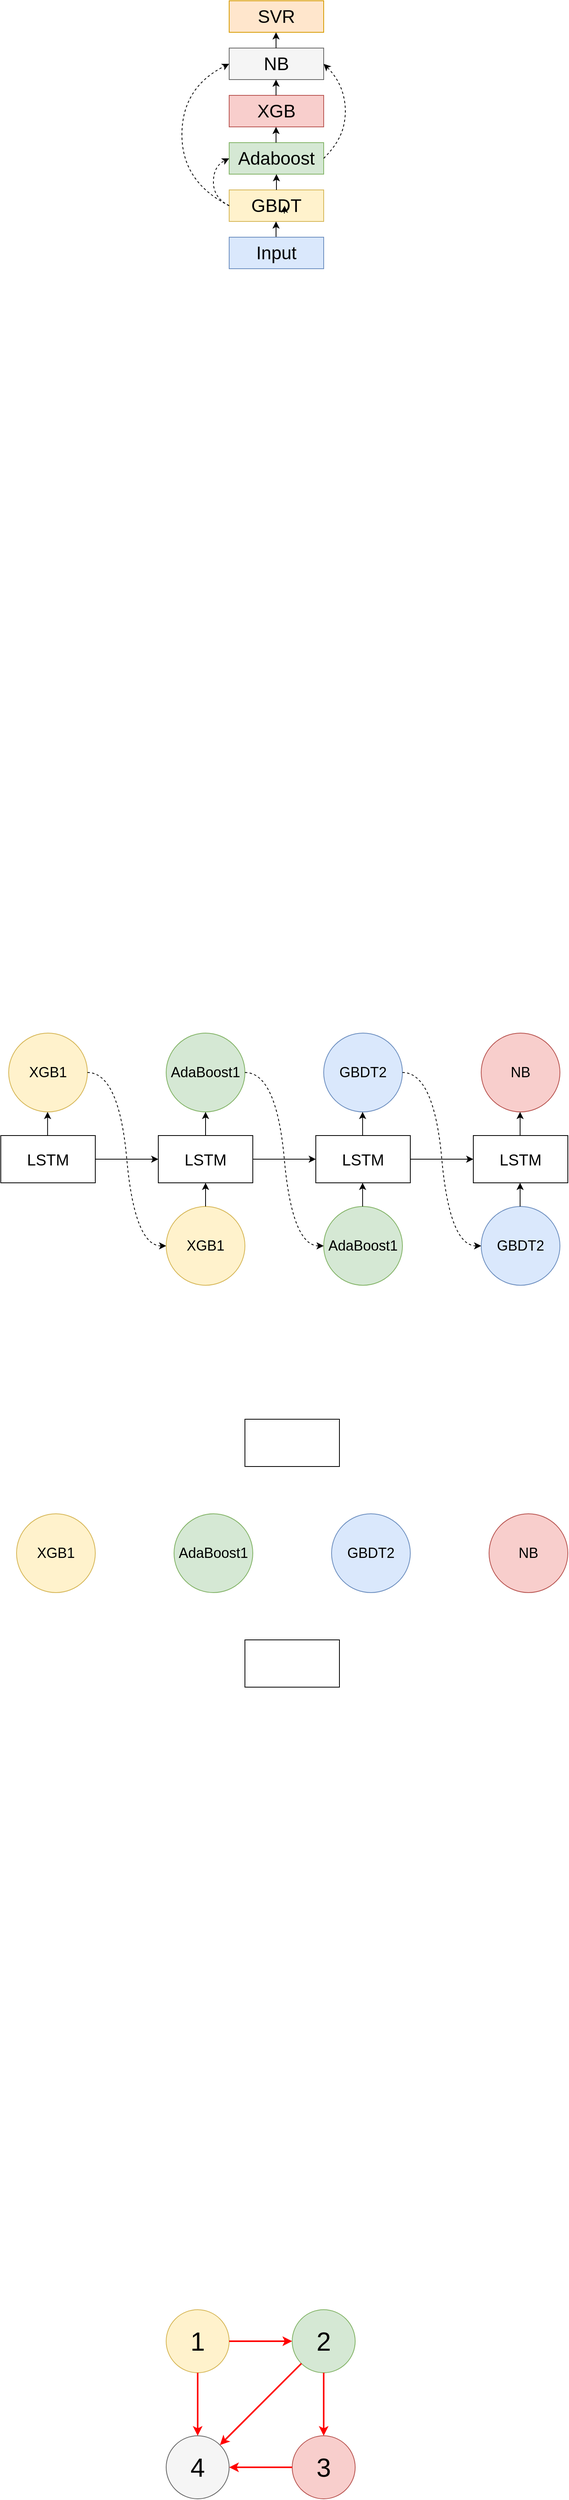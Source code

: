 <mxfile version="14.4.9" type="github">
  <diagram id="kgpKYQtTHZ0yAKxKKP6v" name="Page-1">
    <mxGraphModel dx="1226" dy="843" grid="1" gridSize="10" guides="1" tooltips="1" connect="1" arrows="1" fold="1" page="1" pageScale="1" pageWidth="850" pageHeight="1100" math="0" shadow="0">
      <root>
        <mxCell id="0" />
        <mxCell id="1" parent="0" />
        <mxCell id="vWota-20edO6ia-WjHYR-1" value="" style="rounded=0;whiteSpace=wrap;html=1;fillColor=#ffe6cc;strokeColor=#d79b00;" parent="1" vertex="1">
          <mxGeometry x="330" y="80" width="120" height="40" as="geometry" />
        </mxCell>
        <mxCell id="vWota-20edO6ia-WjHYR-3" value="" style="rounded=0;whiteSpace=wrap;html=1;fillColor=#f5f5f5;strokeColor=#666666;fontColor=#333333;" parent="1" vertex="1">
          <mxGeometry x="330" y="140" width="120" height="40" as="geometry" />
        </mxCell>
        <mxCell id="vWota-20edO6ia-WjHYR-4" value="" style="rounded=0;whiteSpace=wrap;html=1;fillColor=#f8cecc;strokeColor=#b85450;" parent="1" vertex="1">
          <mxGeometry x="330" y="200" width="120" height="40" as="geometry" />
        </mxCell>
        <mxCell id="vWota-20edO6ia-WjHYR-5" value="" style="rounded=0;whiteSpace=wrap;html=1;fillColor=#d5e8d4;strokeColor=#82b366;" parent="1" vertex="1">
          <mxGeometry x="330" y="260" width="120" height="40" as="geometry" />
        </mxCell>
        <mxCell id="vWota-20edO6ia-WjHYR-6" value="" style="rounded=0;whiteSpace=wrap;html=1;fillColor=#fff2cc;strokeColor=#d6b656;" parent="1" vertex="1">
          <mxGeometry x="330" y="320" width="120" height="40" as="geometry" />
        </mxCell>
        <mxCell id="vWota-20edO6ia-WjHYR-7" value="" style="endArrow=classic;html=1;exitX=0.5;exitY=0;exitDx=0;exitDy=0;entryX=0.5;entryY=1;entryDx=0;entryDy=0;" parent="1" source="vWota-20edO6ia-WjHYR-6" target="vWota-20edO6ia-WjHYR-5" edge="1">
          <mxGeometry width="50" height="50" relative="1" as="geometry">
            <mxPoint x="400" y="270" as="sourcePoint" />
            <mxPoint x="450" y="220" as="targetPoint" />
          </mxGeometry>
        </mxCell>
        <mxCell id="vWota-20edO6ia-WjHYR-8" value="" style="endArrow=classic;html=1;exitX=0.5;exitY=0;exitDx=0;exitDy=0;entryX=0.5;entryY=1;entryDx=0;entryDy=0;" parent="1" edge="1">
          <mxGeometry width="50" height="50" relative="1" as="geometry">
            <mxPoint x="389.5" y="260" as="sourcePoint" />
            <mxPoint x="389.5" y="240" as="targetPoint" />
          </mxGeometry>
        </mxCell>
        <mxCell id="vWota-20edO6ia-WjHYR-9" value="" style="endArrow=classic;html=1;exitX=0.5;exitY=0;exitDx=0;exitDy=0;entryX=0.5;entryY=1;entryDx=0;entryDy=0;" parent="1" edge="1">
          <mxGeometry width="50" height="50" relative="1" as="geometry">
            <mxPoint x="389.5" y="380" as="sourcePoint" />
            <mxPoint x="389.5" y="360" as="targetPoint" />
          </mxGeometry>
        </mxCell>
        <mxCell id="vWota-20edO6ia-WjHYR-10" value="" style="endArrow=classic;html=1;exitX=0.5;exitY=0;exitDx=0;exitDy=0;entryX=0.5;entryY=1;entryDx=0;entryDy=0;" parent="1" edge="1">
          <mxGeometry width="50" height="50" relative="1" as="geometry">
            <mxPoint x="389.5" y="140" as="sourcePoint" />
            <mxPoint x="389.5" y="120" as="targetPoint" />
          </mxGeometry>
        </mxCell>
        <mxCell id="vWota-20edO6ia-WjHYR-11" value="" style="endArrow=classic;html=1;exitX=0.5;exitY=0;exitDx=0;exitDy=0;entryX=0.5;entryY=1;entryDx=0;entryDy=0;" parent="1" edge="1">
          <mxGeometry width="50" height="50" relative="1" as="geometry">
            <mxPoint x="389.5" y="200" as="sourcePoint" />
            <mxPoint x="389.5" y="180" as="targetPoint" />
          </mxGeometry>
        </mxCell>
        <mxCell id="vWota-20edO6ia-WjHYR-12" value="" style="rounded=0;whiteSpace=wrap;html=1;fillColor=#dae8fc;strokeColor=#6c8ebf;" parent="1" vertex="1">
          <mxGeometry x="330" y="380" width="120" height="40" as="geometry" />
        </mxCell>
        <mxCell id="vWota-20edO6ia-WjHYR-13" value="&lt;font style=&quot;font-size: 23px&quot;&gt;Input&lt;/font&gt;" style="text;html=1;strokeColor=none;fillColor=none;align=center;verticalAlign=middle;whiteSpace=wrap;rounded=0;" parent="1" vertex="1">
          <mxGeometry x="370" y="390" width="40" height="20" as="geometry" />
        </mxCell>
        <mxCell id="vWota-20edO6ia-WjHYR-15" value="&lt;span style=&quot;font-size: 23px&quot;&gt;GBDT&lt;/span&gt;" style="text;html=1;strokeColor=none;fillColor=none;align=center;verticalAlign=middle;whiteSpace=wrap;rounded=0;" parent="1" vertex="1">
          <mxGeometry x="370" y="330" width="40" height="20" as="geometry" />
        </mxCell>
        <mxCell id="vWota-20edO6ia-WjHYR-16" value="&lt;span style=&quot;font-size: 23px&quot;&gt;Adaboost&lt;br&gt;&lt;/span&gt;" style="text;html=1;strokeColor=none;fillColor=none;align=center;verticalAlign=middle;whiteSpace=wrap;rounded=0;" parent="1" vertex="1">
          <mxGeometry x="370" y="270" width="40" height="20" as="geometry" />
        </mxCell>
        <mxCell id="vWota-20edO6ia-WjHYR-19" value="&lt;span style=&quot;font-size: 23px&quot;&gt;XGB&lt;/span&gt;" style="text;html=1;strokeColor=none;fillColor=none;align=center;verticalAlign=middle;whiteSpace=wrap;rounded=0;" parent="1" vertex="1">
          <mxGeometry x="370" y="210" width="40" height="20" as="geometry" />
        </mxCell>
        <mxCell id="vWota-20edO6ia-WjHYR-21" value="&lt;span style=&quot;font-size: 23px&quot;&gt;NB&lt;/span&gt;" style="text;html=1;strokeColor=none;fillColor=none;align=center;verticalAlign=middle;whiteSpace=wrap;rounded=0;" parent="1" vertex="1">
          <mxGeometry x="370" y="150" width="40" height="20" as="geometry" />
        </mxCell>
        <mxCell id="vWota-20edO6ia-WjHYR-22" value="&lt;span style=&quot;font-size: 23px&quot;&gt;SVR&lt;/span&gt;" style="text;html=1;strokeColor=none;fillColor=none;align=center;verticalAlign=middle;whiteSpace=wrap;rounded=0;" parent="1" vertex="1">
          <mxGeometry x="370" y="90" width="40" height="20" as="geometry" />
        </mxCell>
        <mxCell id="vWota-20edO6ia-WjHYR-27" value="" style="curved=1;endArrow=classic;html=1;dashed=1;entryX=0;entryY=0.5;entryDx=0;entryDy=0;exitX=0;exitY=0.5;exitDx=0;exitDy=0;" parent="1" source="vWota-20edO6ia-WjHYR-6" target="vWota-20edO6ia-WjHYR-3" edge="1">
          <mxGeometry width="50" height="50" relative="1" as="geometry">
            <mxPoint x="400" y="290" as="sourcePoint" />
            <mxPoint x="450" y="240" as="targetPoint" />
            <Array as="points">
              <mxPoint x="270" y="310" />
              <mxPoint x="270" y="190" />
            </Array>
          </mxGeometry>
        </mxCell>
        <mxCell id="vWota-20edO6ia-WjHYR-28" value="" style="curved=1;endArrow=classic;html=1;dashed=1;entryX=0;entryY=0.5;entryDx=0;entryDy=0;" parent="1" target="vWota-20edO6ia-WjHYR-5" edge="1">
          <mxGeometry width="50" height="50" relative="1" as="geometry">
            <mxPoint x="330" y="340" as="sourcePoint" />
            <mxPoint x="340" y="170" as="targetPoint" />
            <Array as="points">
              <mxPoint x="310" y="330" />
              <mxPoint x="310" y="290" />
            </Array>
          </mxGeometry>
        </mxCell>
        <mxCell id="vWota-20edO6ia-WjHYR-30" value="" style="curved=1;endArrow=classic;html=1;dashed=1;entryX=1;entryY=0.5;entryDx=0;entryDy=0;exitX=1;exitY=0.5;exitDx=0;exitDy=0;shadow=0;" parent="1" edge="1">
          <mxGeometry width="50" height="50" relative="1" as="geometry">
            <mxPoint x="450" y="280" as="sourcePoint" />
            <mxPoint x="450" y="160" as="targetPoint" />
            <Array as="points">
              <mxPoint x="470" y="260" />
              <mxPoint x="480" y="220" />
              <mxPoint x="470" y="180" />
            </Array>
          </mxGeometry>
        </mxCell>
        <mxCell id="vWota-20edO6ia-WjHYR-31" value="" style="ellipse;whiteSpace=wrap;html=1;aspect=fixed;fillColor=#fff2cc;strokeColor=#d6b656;" parent="1" vertex="1">
          <mxGeometry x="250" y="3010" width="80" height="80" as="geometry" />
        </mxCell>
        <mxCell id="vWota-20edO6ia-WjHYR-32" value="" style="ellipse;whiteSpace=wrap;html=1;aspect=fixed;fillColor=#d5e8d4;strokeColor=#82b366;" parent="1" vertex="1">
          <mxGeometry x="410" y="3010" width="80" height="80" as="geometry" />
        </mxCell>
        <mxCell id="vWota-20edO6ia-WjHYR-34" value="" style="ellipse;whiteSpace=wrap;html=1;aspect=fixed;fillColor=#f8cecc;strokeColor=#b85450;" parent="1" vertex="1">
          <mxGeometry x="410" y="3170" width="80" height="80" as="geometry" />
        </mxCell>
        <mxCell id="vWota-20edO6ia-WjHYR-35" value="" style="ellipse;whiteSpace=wrap;html=1;aspect=fixed;fillColor=#f5f5f5;strokeColor=#666666;fontColor=#333333;" parent="1" vertex="1">
          <mxGeometry x="250" y="3170" width="80" height="80" as="geometry" />
        </mxCell>
        <mxCell id="vWota-20edO6ia-WjHYR-37" value="" style="endArrow=classic;html=1;shadow=0;strokeColor=#FF0000;strokeWidth=2;exitX=1;exitY=0.5;exitDx=0;exitDy=0;entryX=0;entryY=0.5;entryDx=0;entryDy=0;" parent="1" source="vWota-20edO6ia-WjHYR-31" target="vWota-20edO6ia-WjHYR-32" edge="1">
          <mxGeometry width="50" height="50" relative="1" as="geometry">
            <mxPoint x="470" y="3140" as="sourcePoint" />
            <mxPoint x="520" y="3090" as="targetPoint" />
          </mxGeometry>
        </mxCell>
        <mxCell id="vWota-20edO6ia-WjHYR-38" value="" style="endArrow=classic;html=1;shadow=0;strokeColor=#FF0000;strokeWidth=2;exitX=0.5;exitY=1;exitDx=0;exitDy=0;entryX=0.5;entryY=0;entryDx=0;entryDy=0;" parent="1" source="vWota-20edO6ia-WjHYR-31" target="vWota-20edO6ia-WjHYR-35" edge="1">
          <mxGeometry width="50" height="50" relative="1" as="geometry">
            <mxPoint x="470" y="3140" as="sourcePoint" />
            <mxPoint x="520" y="3090" as="targetPoint" />
          </mxGeometry>
        </mxCell>
        <mxCell id="vWota-20edO6ia-WjHYR-39" value="" style="endArrow=classic;html=1;shadow=0;strokeColor=#FF0000;strokeWidth=2;exitX=0;exitY=1;exitDx=0;exitDy=0;entryX=1;entryY=0;entryDx=0;entryDy=0;" parent="1" source="vWota-20edO6ia-WjHYR-32" target="vWota-20edO6ia-WjHYR-35" edge="1">
          <mxGeometry width="50" height="50" relative="1" as="geometry">
            <mxPoint x="470" y="3230" as="sourcePoint" />
            <mxPoint x="520" y="3180" as="targetPoint" />
          </mxGeometry>
        </mxCell>
        <mxCell id="vWota-20edO6ia-WjHYR-40" value="" style="endArrow=classic;html=1;shadow=0;strokeColor=#FF0000;strokeWidth=2;exitX=0.5;exitY=1;exitDx=0;exitDy=0;entryX=0.5;entryY=0;entryDx=0;entryDy=0;" parent="1" source="vWota-20edO6ia-WjHYR-32" target="vWota-20edO6ia-WjHYR-34" edge="1">
          <mxGeometry width="50" height="50" relative="1" as="geometry">
            <mxPoint x="470" y="3170" as="sourcePoint" />
            <mxPoint x="520" y="3120" as="targetPoint" />
          </mxGeometry>
        </mxCell>
        <mxCell id="vWota-20edO6ia-WjHYR-41" value="" style="endArrow=classic;html=1;shadow=0;strokeColor=#FF0000;strokeWidth=2;exitX=0;exitY=0.5;exitDx=0;exitDy=0;entryX=1;entryY=0.5;entryDx=0;entryDy=0;" parent="1" source="vWota-20edO6ia-WjHYR-34" target="vWota-20edO6ia-WjHYR-35" edge="1">
          <mxGeometry width="50" height="50" relative="1" as="geometry">
            <mxPoint x="471.716" y="3088.284" as="sourcePoint" />
            <mxPoint x="328.284" y="3231.716" as="targetPoint" />
          </mxGeometry>
        </mxCell>
        <mxCell id="vWota-20edO6ia-WjHYR-42" value="&lt;font style=&quot;font-size: 33px&quot;&gt;1&lt;/font&gt;" style="text;html=1;strokeColor=none;fillColor=none;align=center;verticalAlign=middle;whiteSpace=wrap;rounded=0;" parent="1" vertex="1">
          <mxGeometry x="270" y="3040" width="40" height="20" as="geometry" />
        </mxCell>
        <mxCell id="vWota-20edO6ia-WjHYR-45" value="&lt;font style=&quot;font-size: 33px&quot;&gt;4&lt;/font&gt;" style="text;html=1;strokeColor=none;fillColor=none;align=center;verticalAlign=middle;whiteSpace=wrap;rounded=0;" parent="1" vertex="1">
          <mxGeometry x="270" y="3200" width="40" height="20" as="geometry" />
        </mxCell>
        <mxCell id="vWota-20edO6ia-WjHYR-46" value="&lt;font style=&quot;font-size: 33px&quot;&gt;3&lt;/font&gt;" style="text;html=1;strokeColor=none;fillColor=none;align=center;verticalAlign=middle;whiteSpace=wrap;rounded=0;" parent="1" vertex="1">
          <mxGeometry x="430" y="3200" width="40" height="20" as="geometry" />
        </mxCell>
        <mxCell id="vWota-20edO6ia-WjHYR-47" value="&lt;font style=&quot;font-size: 33px&quot;&gt;2&lt;/font&gt;" style="text;html=1;strokeColor=none;fillColor=none;align=center;verticalAlign=middle;whiteSpace=wrap;rounded=0;" parent="1" vertex="1">
          <mxGeometry x="430" y="3040" width="40" height="20" as="geometry" />
        </mxCell>
        <mxCell id="teQEjOKlQ3uA6RheF-VM-1" value="" style="rounded=0;whiteSpace=wrap;html=1;" parent="1" vertex="1">
          <mxGeometry x="40" y="1520" width="120" height="60" as="geometry" />
        </mxCell>
        <mxCell id="teQEjOKlQ3uA6RheF-VM-2" value="" style="endArrow=classic;html=1;exitX=1;exitY=0.5;exitDx=0;exitDy=0;" parent="1" source="teQEjOKlQ3uA6RheF-VM-1" edge="1">
          <mxGeometry width="50" height="50" relative="1" as="geometry">
            <mxPoint x="210" y="1640" as="sourcePoint" />
            <mxPoint x="240" y="1550" as="targetPoint" />
          </mxGeometry>
        </mxCell>
        <mxCell id="teQEjOKlQ3uA6RheF-VM-11" value="" style="rounded=0;whiteSpace=wrap;html=1;" parent="1" vertex="1">
          <mxGeometry x="240" y="1520" width="120" height="60" as="geometry" />
        </mxCell>
        <mxCell id="teQEjOKlQ3uA6RheF-VM-12" value="" style="endArrow=classic;html=1;exitX=1;exitY=0.5;exitDx=0;exitDy=0;" parent="1" source="teQEjOKlQ3uA6RheF-VM-11" edge="1">
          <mxGeometry width="50" height="50" relative="1" as="geometry">
            <mxPoint x="410" y="1640" as="sourcePoint" />
            <mxPoint x="440.0" y="1550" as="targetPoint" />
          </mxGeometry>
        </mxCell>
        <mxCell id="teQEjOKlQ3uA6RheF-VM-13" value="" style="rounded=0;whiteSpace=wrap;html=1;" parent="1" vertex="1">
          <mxGeometry x="440" y="1520" width="120" height="60" as="geometry" />
        </mxCell>
        <mxCell id="teQEjOKlQ3uA6RheF-VM-14" value="" style="endArrow=classic;html=1;exitX=1;exitY=0.5;exitDx=0;exitDy=0;" parent="1" source="teQEjOKlQ3uA6RheF-VM-13" edge="1">
          <mxGeometry width="50" height="50" relative="1" as="geometry">
            <mxPoint x="610" y="1640" as="sourcePoint" />
            <mxPoint x="640.0" y="1550" as="targetPoint" />
          </mxGeometry>
        </mxCell>
        <mxCell id="teQEjOKlQ3uA6RheF-VM-15" value="" style="rounded=0;whiteSpace=wrap;html=1;" parent="1" vertex="1">
          <mxGeometry x="640" y="1520" width="120" height="60" as="geometry" />
        </mxCell>
        <mxCell id="teQEjOKlQ3uA6RheF-VM-18" value="" style="ellipse;whiteSpace=wrap;html=1;aspect=fixed;fillColor=#fff2cc;strokeColor=#d6b656;" parent="1" vertex="1">
          <mxGeometry x="50" y="1390" width="100" height="100" as="geometry" />
        </mxCell>
        <mxCell id="teQEjOKlQ3uA6RheF-VM-19" value="" style="ellipse;whiteSpace=wrap;html=1;aspect=fixed;fillColor=#fff2cc;strokeColor=#d6b656;" parent="1" vertex="1">
          <mxGeometry x="250" y="1610" width="100" height="100" as="geometry" />
        </mxCell>
        <mxCell id="teQEjOKlQ3uA6RheF-VM-20" value="" style="ellipse;whiteSpace=wrap;html=1;aspect=fixed;fillColor=#d5e8d4;strokeColor=#82b366;" parent="1" vertex="1">
          <mxGeometry x="250" y="1390" width="100" height="100" as="geometry" />
        </mxCell>
        <mxCell id="teQEjOKlQ3uA6RheF-VM-21" value="" style="ellipse;whiteSpace=wrap;html=1;aspect=fixed;fillColor=#dae8fc;strokeColor=#6c8ebf;" parent="1" vertex="1">
          <mxGeometry x="450" y="1390" width="100" height="100" as="geometry" />
        </mxCell>
        <mxCell id="teQEjOKlQ3uA6RheF-VM-22" value="" style="ellipse;whiteSpace=wrap;html=1;aspect=fixed;fillColor=#f8cecc;strokeColor=#b85450;" parent="1" vertex="1">
          <mxGeometry x="650" y="1390" width="100" height="100" as="geometry" />
        </mxCell>
        <mxCell id="teQEjOKlQ3uA6RheF-VM-23" value="" style="ellipse;whiteSpace=wrap;html=1;aspect=fixed;fillColor=#d5e8d4;strokeColor=#82b366;" parent="1" vertex="1">
          <mxGeometry x="450" y="1610" width="100" height="100" as="geometry" />
        </mxCell>
        <mxCell id="teQEjOKlQ3uA6RheF-VM-24" value="" style="ellipse;whiteSpace=wrap;html=1;aspect=fixed;fillColor=#dae8fc;strokeColor=#6c8ebf;" parent="1" vertex="1">
          <mxGeometry x="650" y="1610" width="100" height="100" as="geometry" />
        </mxCell>
        <mxCell id="teQEjOKlQ3uA6RheF-VM-26" style="edgeStyle=orthogonalEdgeStyle;rounded=0;orthogonalLoop=1;jettySize=auto;html=1;exitX=0.75;exitY=1;exitDx=0;exitDy=0;entryX=0.76;entryY=0.5;entryDx=0;entryDy=0;entryPerimeter=0;" parent="1" source="vWota-20edO6ia-WjHYR-15" target="vWota-20edO6ia-WjHYR-15" edge="1">
          <mxGeometry relative="1" as="geometry" />
        </mxCell>
        <mxCell id="teQEjOKlQ3uA6RheF-VM-27" value="&lt;font style=&quot;font-size: 20px&quot;&gt;LSTM&lt;/font&gt;" style="text;html=1;strokeColor=none;fillColor=none;align=center;verticalAlign=middle;whiteSpace=wrap;rounded=0;" parent="1" vertex="1">
          <mxGeometry x="80" y="1540" width="40" height="20" as="geometry" />
        </mxCell>
        <mxCell id="teQEjOKlQ3uA6RheF-VM-32" value="&lt;font style=&quot;font-size: 18px&quot;&gt;XGB1&lt;/font&gt;" style="text;html=1;strokeColor=none;fillColor=none;align=center;verticalAlign=middle;whiteSpace=wrap;rounded=0;" parent="1" vertex="1">
          <mxGeometry x="80" y="1430" width="40" height="20" as="geometry" />
        </mxCell>
        <mxCell id="teQEjOKlQ3uA6RheF-VM-34" value="&lt;font style=&quot;font-size: 18px&quot;&gt;AdaBoost1&lt;/font&gt;" style="text;html=1;strokeColor=none;fillColor=none;align=center;verticalAlign=middle;whiteSpace=wrap;rounded=0;" parent="1" vertex="1">
          <mxGeometry x="280" y="1430" width="40" height="20" as="geometry" />
        </mxCell>
        <mxCell id="teQEjOKlQ3uA6RheF-VM-35" value="&lt;font style=&quot;font-size: 18px&quot;&gt;XGB1&lt;/font&gt;" style="text;html=1;strokeColor=none;fillColor=none;align=center;verticalAlign=middle;whiteSpace=wrap;rounded=0;" parent="1" vertex="1">
          <mxGeometry x="280" y="1650" width="40" height="20" as="geometry" />
        </mxCell>
        <mxCell id="teQEjOKlQ3uA6RheF-VM-36" value="&lt;font style=&quot;font-size: 20px&quot;&gt;LSTM&lt;/font&gt;" style="text;html=1;strokeColor=none;fillColor=none;align=center;verticalAlign=middle;whiteSpace=wrap;rounded=0;" parent="1" vertex="1">
          <mxGeometry x="280" y="1540" width="40" height="20" as="geometry" />
        </mxCell>
        <mxCell id="teQEjOKlQ3uA6RheF-VM-37" value="&lt;font style=&quot;font-size: 20px&quot;&gt;LSTM&lt;/font&gt;" style="text;html=1;strokeColor=none;fillColor=none;align=center;verticalAlign=middle;whiteSpace=wrap;rounded=0;" parent="1" vertex="1">
          <mxGeometry x="480" y="1540" width="40" height="20" as="geometry" />
        </mxCell>
        <mxCell id="teQEjOKlQ3uA6RheF-VM-38" value="&lt;font style=&quot;font-size: 20px&quot;&gt;LSTM&lt;/font&gt;" style="text;html=1;strokeColor=none;fillColor=none;align=center;verticalAlign=middle;whiteSpace=wrap;rounded=0;" parent="1" vertex="1">
          <mxGeometry x="680" y="1540" width="40" height="20" as="geometry" />
        </mxCell>
        <mxCell id="teQEjOKlQ3uA6RheF-VM-39" value="&lt;font style=&quot;font-size: 18px&quot;&gt;AdaBoost1&lt;/font&gt;" style="text;html=1;strokeColor=none;fillColor=none;align=center;verticalAlign=middle;whiteSpace=wrap;rounded=0;" parent="1" vertex="1">
          <mxGeometry x="480" y="1650" width="40" height="20" as="geometry" />
        </mxCell>
        <mxCell id="teQEjOKlQ3uA6RheF-VM-43" value="&lt;font style=&quot;font-size: 18px&quot;&gt;GBDT2&lt;/font&gt;" style="text;html=1;strokeColor=none;fillColor=none;align=center;verticalAlign=middle;whiteSpace=wrap;rounded=0;" parent="1" vertex="1">
          <mxGeometry x="480" y="1430" width="40" height="20" as="geometry" />
        </mxCell>
        <mxCell id="teQEjOKlQ3uA6RheF-VM-44" value="&lt;font style=&quot;font-size: 18px&quot;&gt;GBDT2&lt;/font&gt;" style="text;html=1;strokeColor=none;fillColor=none;align=center;verticalAlign=middle;whiteSpace=wrap;rounded=0;" parent="1" vertex="1">
          <mxGeometry x="680" y="1650" width="40" height="20" as="geometry" />
        </mxCell>
        <mxCell id="teQEjOKlQ3uA6RheF-VM-45" value="&lt;font style=&quot;font-size: 18px&quot;&gt;NB&lt;/font&gt;" style="text;html=1;strokeColor=none;fillColor=none;align=center;verticalAlign=middle;whiteSpace=wrap;rounded=0;" parent="1" vertex="1">
          <mxGeometry x="680" y="1430" width="40" height="20" as="geometry" />
        </mxCell>
        <mxCell id="teQEjOKlQ3uA6RheF-VM-46" value="" style="endArrow=classic;html=1;entryX=0.5;entryY=1;entryDx=0;entryDy=0;exitX=0.5;exitY=0;exitDx=0;exitDy=0;" parent="1" source="teQEjOKlQ3uA6RheF-VM-19" target="teQEjOKlQ3uA6RheF-VM-11" edge="1">
          <mxGeometry width="50" height="50" relative="1" as="geometry">
            <mxPoint x="370" y="1600" as="sourcePoint" />
            <mxPoint x="420" y="1550" as="targetPoint" />
          </mxGeometry>
        </mxCell>
        <mxCell id="teQEjOKlQ3uA6RheF-VM-47" value="" style="endArrow=classic;html=1;entryX=0.5;entryY=1;entryDx=0;entryDy=0;exitX=0.5;exitY=0;exitDx=0;exitDy=0;" parent="1" edge="1">
          <mxGeometry width="50" height="50" relative="1" as="geometry">
            <mxPoint x="300.0" y="1520" as="sourcePoint" />
            <mxPoint x="300.0" y="1490" as="targetPoint" />
          </mxGeometry>
        </mxCell>
        <mxCell id="teQEjOKlQ3uA6RheF-VM-48" value="" style="endArrow=classic;html=1;entryX=0.5;entryY=1;entryDx=0;entryDy=0;exitX=0.5;exitY=0;exitDx=0;exitDy=0;" parent="1" edge="1">
          <mxGeometry width="50" height="50" relative="1" as="geometry">
            <mxPoint x="99.41" y="1520" as="sourcePoint" />
            <mxPoint x="99.41" y="1490" as="targetPoint" />
          </mxGeometry>
        </mxCell>
        <mxCell id="teQEjOKlQ3uA6RheF-VM-49" value="" style="endArrow=classic;html=1;entryX=0.5;entryY=1;entryDx=0;entryDy=0;exitX=0.5;exitY=0;exitDx=0;exitDy=0;" parent="1" edge="1">
          <mxGeometry width="50" height="50" relative="1" as="geometry">
            <mxPoint x="499.41" y="1520" as="sourcePoint" />
            <mxPoint x="499.41" y="1490" as="targetPoint" />
          </mxGeometry>
        </mxCell>
        <mxCell id="teQEjOKlQ3uA6RheF-VM-50" value="" style="endArrow=classic;html=1;entryX=0.5;entryY=1;entryDx=0;entryDy=0;exitX=0.5;exitY=0;exitDx=0;exitDy=0;" parent="1" edge="1">
          <mxGeometry width="50" height="50" relative="1" as="geometry">
            <mxPoint x="499.41" y="1610" as="sourcePoint" />
            <mxPoint x="499.41" y="1580" as="targetPoint" />
          </mxGeometry>
        </mxCell>
        <mxCell id="teQEjOKlQ3uA6RheF-VM-51" value="" style="endArrow=classic;html=1;entryX=0.5;entryY=1;entryDx=0;entryDy=0;exitX=0.5;exitY=0;exitDx=0;exitDy=0;" parent="1" edge="1">
          <mxGeometry width="50" height="50" relative="1" as="geometry">
            <mxPoint x="699.41" y="1520" as="sourcePoint" />
            <mxPoint x="699.41" y="1490" as="targetPoint" />
          </mxGeometry>
        </mxCell>
        <mxCell id="teQEjOKlQ3uA6RheF-VM-52" value="" style="endArrow=classic;html=1;entryX=0.5;entryY=1;entryDx=0;entryDy=0;exitX=0.5;exitY=0;exitDx=0;exitDy=0;" parent="1" edge="1">
          <mxGeometry width="50" height="50" relative="1" as="geometry">
            <mxPoint x="699.41" y="1610" as="sourcePoint" />
            <mxPoint x="699.41" y="1580" as="targetPoint" />
          </mxGeometry>
        </mxCell>
        <mxCell id="teQEjOKlQ3uA6RheF-VM-55" value="" style="curved=1;endArrow=classic;html=1;exitX=1;exitY=0.5;exitDx=0;exitDy=0;entryX=0;entryY=0.5;entryDx=0;entryDy=0;dashed=1;" parent="1" source="teQEjOKlQ3uA6RheF-VM-18" target="teQEjOKlQ3uA6RheF-VM-19" edge="1">
          <mxGeometry width="50" height="50" relative="1" as="geometry">
            <mxPoint x="370" y="1600" as="sourcePoint" />
            <mxPoint x="420" y="1550" as="targetPoint" />
            <Array as="points">
              <mxPoint x="190" y="1440" />
              <mxPoint x="210" y="1660" />
            </Array>
          </mxGeometry>
        </mxCell>
        <mxCell id="teQEjOKlQ3uA6RheF-VM-57" value="" style="curved=1;endArrow=classic;html=1;exitX=1;exitY=0.5;exitDx=0;exitDy=0;entryX=0;entryY=0.5;entryDx=0;entryDy=0;dashed=1;" parent="1" edge="1">
          <mxGeometry width="50" height="50" relative="1" as="geometry">
            <mxPoint x="350" y="1440" as="sourcePoint" />
            <mxPoint x="450.0" y="1660" as="targetPoint" />
            <Array as="points">
              <mxPoint x="390" y="1440" />
              <mxPoint x="410" y="1660" />
            </Array>
          </mxGeometry>
        </mxCell>
        <mxCell id="teQEjOKlQ3uA6RheF-VM-58" value="" style="curved=1;endArrow=classic;html=1;exitX=1;exitY=0.5;exitDx=0;exitDy=0;entryX=0;entryY=0.5;entryDx=0;entryDy=0;dashed=1;" parent="1" edge="1">
          <mxGeometry width="50" height="50" relative="1" as="geometry">
            <mxPoint x="550" y="1440" as="sourcePoint" />
            <mxPoint x="650.0" y="1660" as="targetPoint" />
            <Array as="points">
              <mxPoint x="590" y="1440" />
              <mxPoint x="610" y="1660" />
            </Array>
          </mxGeometry>
        </mxCell>
        <mxCell id="O7Dhb7F-2M0ogSzgan_G-2" value="" style="ellipse;whiteSpace=wrap;html=1;aspect=fixed;fillColor=#fff2cc;strokeColor=#d6b656;" vertex="1" parent="1">
          <mxGeometry x="60" y="2000" width="100" height="100" as="geometry" />
        </mxCell>
        <mxCell id="O7Dhb7F-2M0ogSzgan_G-3" value="" style="ellipse;whiteSpace=wrap;html=1;aspect=fixed;fillColor=#d5e8d4;strokeColor=#82b366;" vertex="1" parent="1">
          <mxGeometry x="260" y="2000" width="100" height="100" as="geometry" />
        </mxCell>
        <mxCell id="O7Dhb7F-2M0ogSzgan_G-4" value="" style="ellipse;whiteSpace=wrap;html=1;aspect=fixed;fillColor=#dae8fc;strokeColor=#6c8ebf;" vertex="1" parent="1">
          <mxGeometry x="460" y="2000" width="100" height="100" as="geometry" />
        </mxCell>
        <mxCell id="O7Dhb7F-2M0ogSzgan_G-5" value="" style="ellipse;whiteSpace=wrap;html=1;aspect=fixed;fillColor=#f8cecc;strokeColor=#b85450;" vertex="1" parent="1">
          <mxGeometry x="660" y="2000" width="100" height="100" as="geometry" />
        </mxCell>
        <mxCell id="O7Dhb7F-2M0ogSzgan_G-6" value="&lt;font style=&quot;font-size: 18px&quot;&gt;XGB1&lt;/font&gt;" style="text;html=1;strokeColor=none;fillColor=none;align=center;verticalAlign=middle;whiteSpace=wrap;rounded=0;" vertex="1" parent="1">
          <mxGeometry x="90" y="2040" width="40" height="20" as="geometry" />
        </mxCell>
        <mxCell id="O7Dhb7F-2M0ogSzgan_G-7" value="&lt;font style=&quot;font-size: 18px&quot;&gt;AdaBoost1&lt;/font&gt;" style="text;html=1;strokeColor=none;fillColor=none;align=center;verticalAlign=middle;whiteSpace=wrap;rounded=0;" vertex="1" parent="1">
          <mxGeometry x="290" y="2040" width="40" height="20" as="geometry" />
        </mxCell>
        <mxCell id="O7Dhb7F-2M0ogSzgan_G-8" value="&lt;font style=&quot;font-size: 18px&quot;&gt;GBDT2&lt;/font&gt;" style="text;html=1;strokeColor=none;fillColor=none;align=center;verticalAlign=middle;whiteSpace=wrap;rounded=0;" vertex="1" parent="1">
          <mxGeometry x="490" y="2040" width="40" height="20" as="geometry" />
        </mxCell>
        <mxCell id="O7Dhb7F-2M0ogSzgan_G-9" value="&lt;font style=&quot;font-size: 18px&quot;&gt;NB&lt;/font&gt;" style="text;html=1;strokeColor=none;fillColor=none;align=center;verticalAlign=middle;whiteSpace=wrap;rounded=0;" vertex="1" parent="1">
          <mxGeometry x="690" y="2040" width="40" height="20" as="geometry" />
        </mxCell>
        <mxCell id="O7Dhb7F-2M0ogSzgan_G-10" value="" style="rounded=0;whiteSpace=wrap;html=1;shadow=0;glass=0;sketch=0;gradientColor=none;" vertex="1" parent="1">
          <mxGeometry x="350" y="1880" width="120" height="60" as="geometry" />
        </mxCell>
        <mxCell id="O7Dhb7F-2M0ogSzgan_G-11" value="" style="rounded=0;whiteSpace=wrap;html=1;shadow=0;glass=0;sketch=0;gradientColor=none;" vertex="1" parent="1">
          <mxGeometry x="350" y="2160" width="120" height="60" as="geometry" />
        </mxCell>
      </root>
    </mxGraphModel>
  </diagram>
</mxfile>

